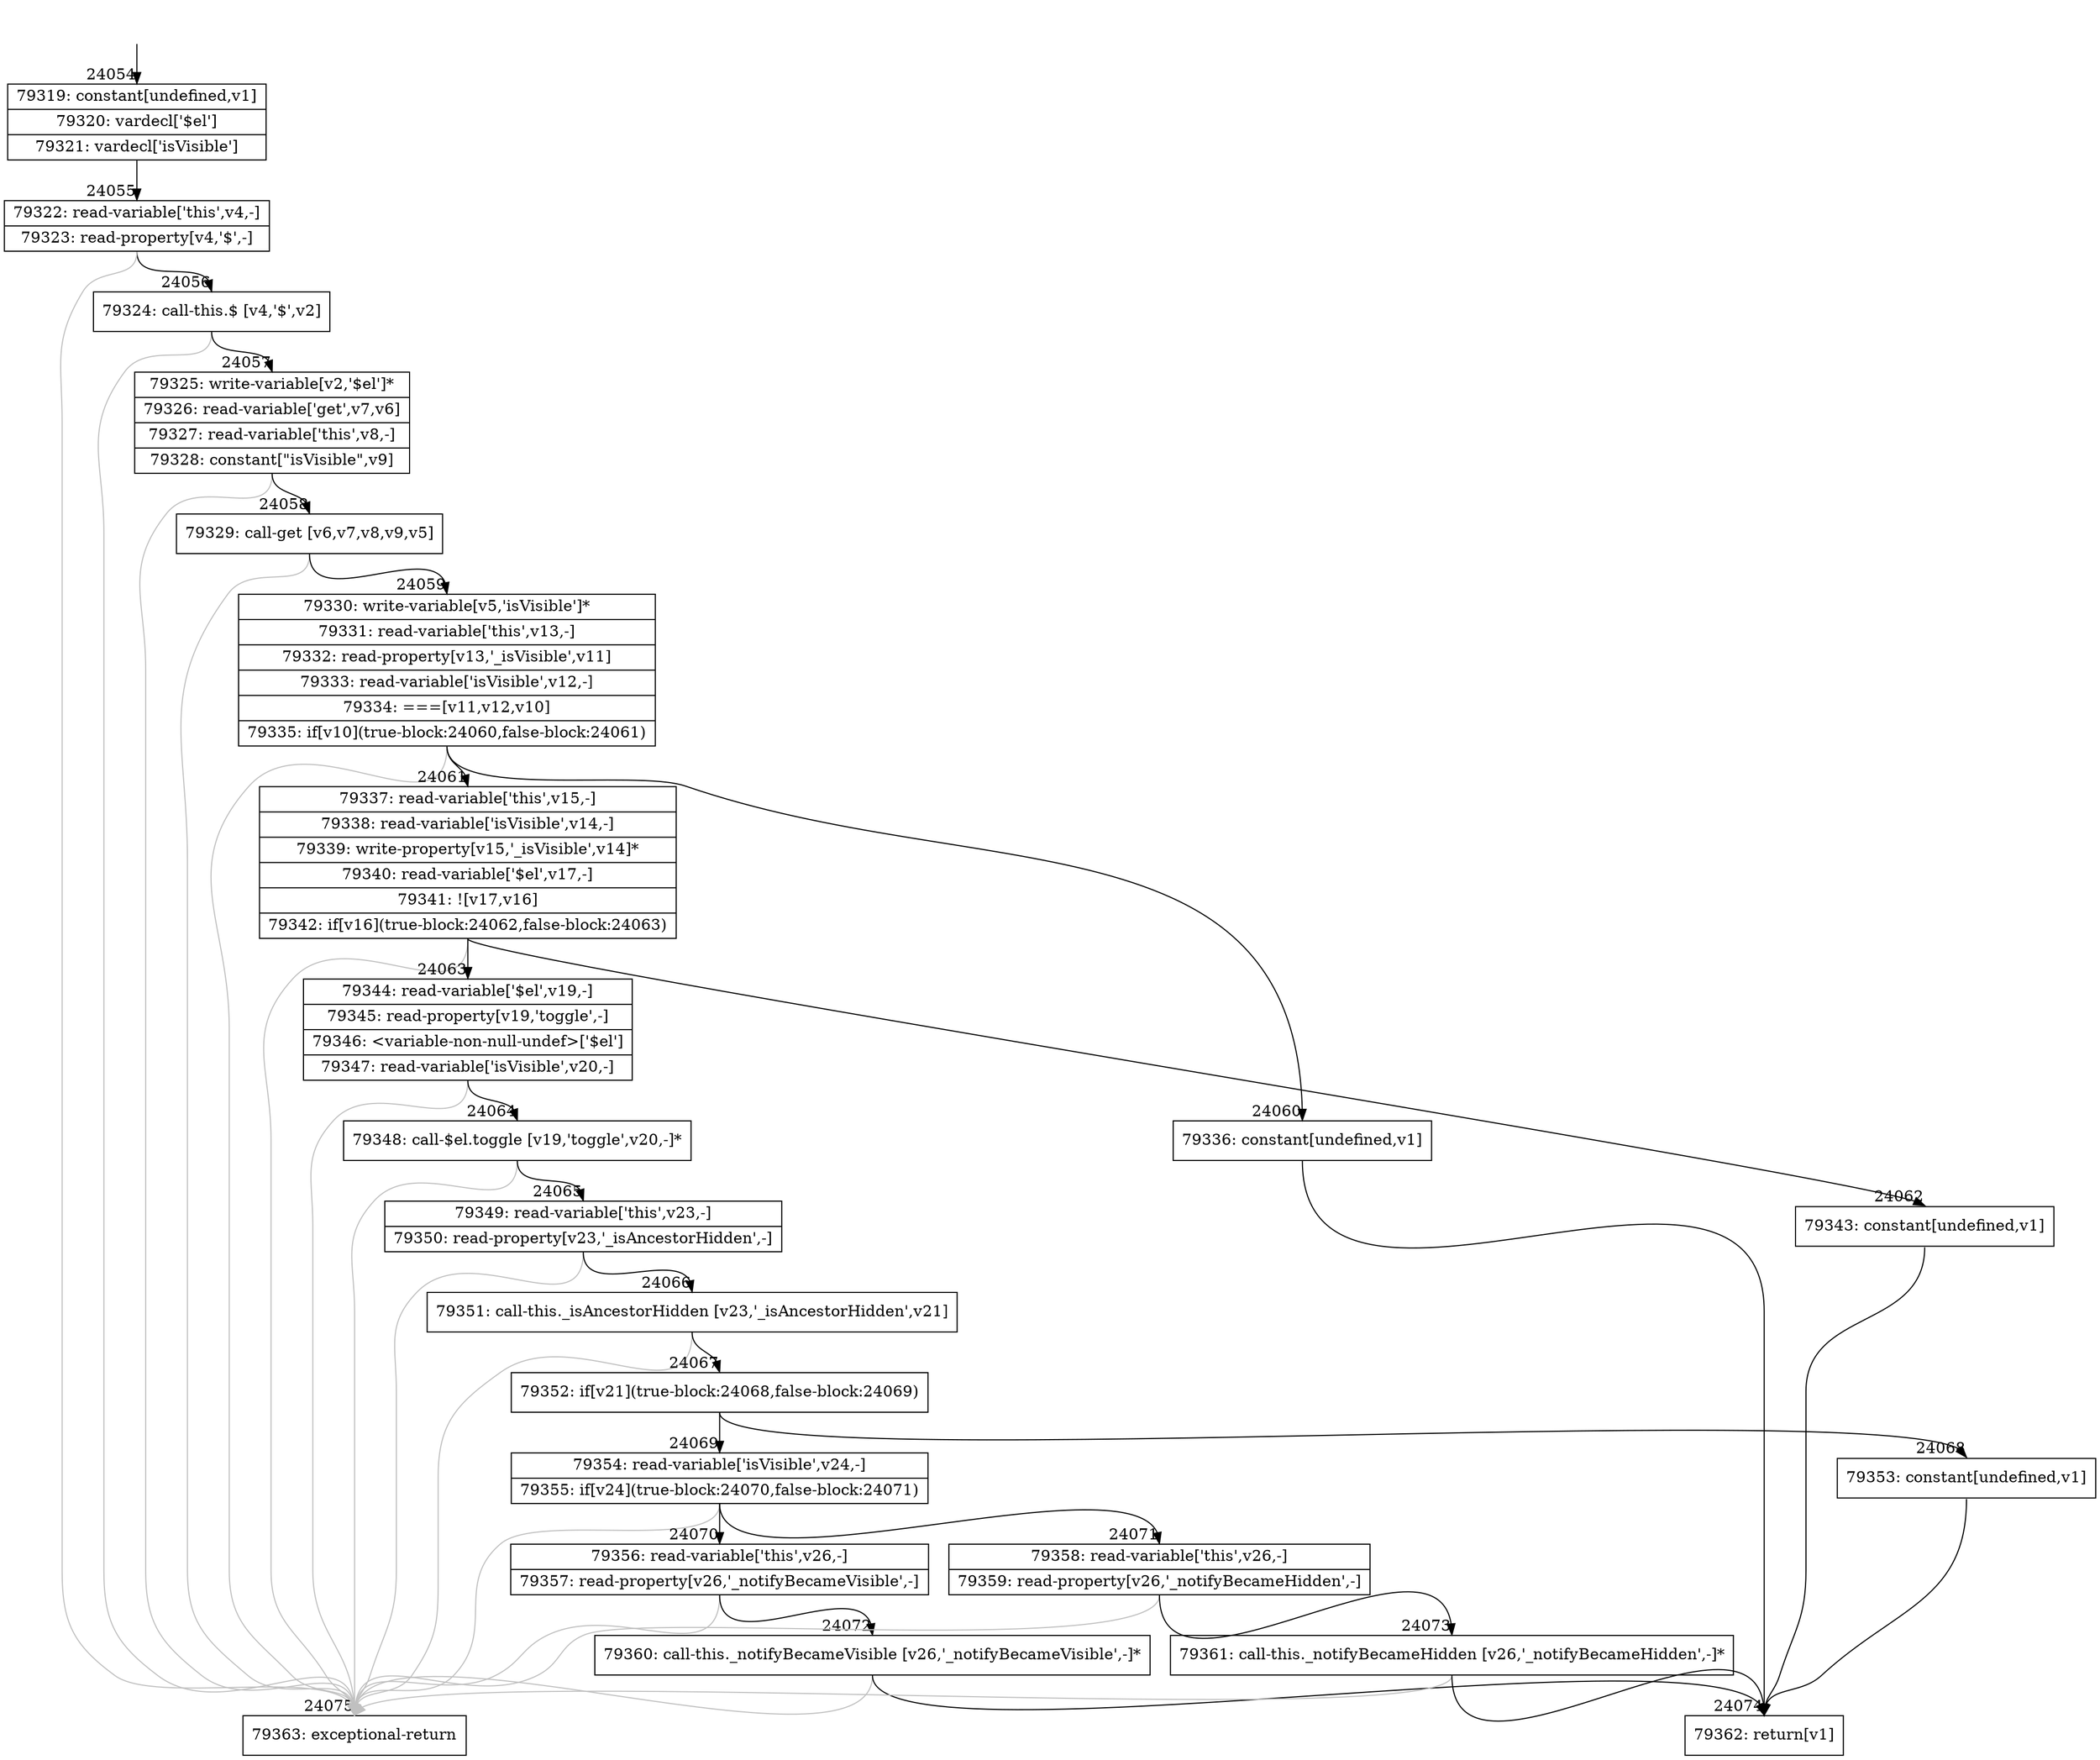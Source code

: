 digraph {
rankdir="TD"
BB_entry2105[shape=none,label=""];
BB_entry2105 -> BB24054 [tailport=s, headport=n, headlabel="    24054"]
BB24054 [shape=record label="{79319: constant[undefined,v1]|79320: vardecl['$el']|79321: vardecl['isVisible']}" ] 
BB24054 -> BB24055 [tailport=s, headport=n, headlabel="      24055"]
BB24055 [shape=record label="{79322: read-variable['this',v4,-]|79323: read-property[v4,'$',-]}" ] 
BB24055 -> BB24056 [tailport=s, headport=n, headlabel="      24056"]
BB24055 -> BB24075 [tailport=s, headport=n, color=gray, headlabel="      24075"]
BB24056 [shape=record label="{79324: call-this.$ [v4,'$',v2]}" ] 
BB24056 -> BB24057 [tailport=s, headport=n, headlabel="      24057"]
BB24056 -> BB24075 [tailport=s, headport=n, color=gray]
BB24057 [shape=record label="{79325: write-variable[v2,'$el']*|79326: read-variable['get',v7,v6]|79327: read-variable['this',v8,-]|79328: constant[\"isVisible\",v9]}" ] 
BB24057 -> BB24058 [tailport=s, headport=n, headlabel="      24058"]
BB24057 -> BB24075 [tailport=s, headport=n, color=gray]
BB24058 [shape=record label="{79329: call-get [v6,v7,v8,v9,v5]}" ] 
BB24058 -> BB24059 [tailport=s, headport=n, headlabel="      24059"]
BB24058 -> BB24075 [tailport=s, headport=n, color=gray]
BB24059 [shape=record label="{79330: write-variable[v5,'isVisible']*|79331: read-variable['this',v13,-]|79332: read-property[v13,'_isVisible',v11]|79333: read-variable['isVisible',v12,-]|79334: ===[v11,v12,v10]|79335: if[v10](true-block:24060,false-block:24061)}" ] 
BB24059 -> BB24060 [tailport=s, headport=n, headlabel="      24060"]
BB24059 -> BB24061 [tailport=s, headport=n, headlabel="      24061"]
BB24059 -> BB24075 [tailport=s, headport=n, color=gray]
BB24060 [shape=record label="{79336: constant[undefined,v1]}" ] 
BB24060 -> BB24074 [tailport=s, headport=n, headlabel="      24074"]
BB24061 [shape=record label="{79337: read-variable['this',v15,-]|79338: read-variable['isVisible',v14,-]|79339: write-property[v15,'_isVisible',v14]*|79340: read-variable['$el',v17,-]|79341: ![v17,v16]|79342: if[v16](true-block:24062,false-block:24063)}" ] 
BB24061 -> BB24062 [tailport=s, headport=n, headlabel="      24062"]
BB24061 -> BB24063 [tailport=s, headport=n, headlabel="      24063"]
BB24061 -> BB24075 [tailport=s, headport=n, color=gray]
BB24062 [shape=record label="{79343: constant[undefined,v1]}" ] 
BB24062 -> BB24074 [tailport=s, headport=n]
BB24063 [shape=record label="{79344: read-variable['$el',v19,-]|79345: read-property[v19,'toggle',-]|79346: \<variable-non-null-undef\>['$el']|79347: read-variable['isVisible',v20,-]}" ] 
BB24063 -> BB24064 [tailport=s, headport=n, headlabel="      24064"]
BB24063 -> BB24075 [tailport=s, headport=n, color=gray]
BB24064 [shape=record label="{79348: call-$el.toggle [v19,'toggle',v20,-]*}" ] 
BB24064 -> BB24065 [tailport=s, headport=n, headlabel="      24065"]
BB24064 -> BB24075 [tailport=s, headport=n, color=gray]
BB24065 [shape=record label="{79349: read-variable['this',v23,-]|79350: read-property[v23,'_isAncestorHidden',-]}" ] 
BB24065 -> BB24066 [tailport=s, headport=n, headlabel="      24066"]
BB24065 -> BB24075 [tailport=s, headport=n, color=gray]
BB24066 [shape=record label="{79351: call-this._isAncestorHidden [v23,'_isAncestorHidden',v21]}" ] 
BB24066 -> BB24067 [tailport=s, headport=n, headlabel="      24067"]
BB24066 -> BB24075 [tailport=s, headport=n, color=gray]
BB24067 [shape=record label="{79352: if[v21](true-block:24068,false-block:24069)}" ] 
BB24067 -> BB24068 [tailport=s, headport=n, headlabel="      24068"]
BB24067 -> BB24069 [tailport=s, headport=n, headlabel="      24069"]
BB24068 [shape=record label="{79353: constant[undefined,v1]}" ] 
BB24068 -> BB24074 [tailport=s, headport=n]
BB24069 [shape=record label="{79354: read-variable['isVisible',v24,-]|79355: if[v24](true-block:24070,false-block:24071)}" ] 
BB24069 -> BB24070 [tailport=s, headport=n, headlabel="      24070"]
BB24069 -> BB24071 [tailport=s, headport=n, headlabel="      24071"]
BB24069 -> BB24075 [tailport=s, headport=n, color=gray]
BB24070 [shape=record label="{79356: read-variable['this',v26,-]|79357: read-property[v26,'_notifyBecameVisible',-]}" ] 
BB24070 -> BB24072 [tailport=s, headport=n, headlabel="      24072"]
BB24070 -> BB24075 [tailport=s, headport=n, color=gray]
BB24071 [shape=record label="{79358: read-variable['this',v26,-]|79359: read-property[v26,'_notifyBecameHidden',-]}" ] 
BB24071 -> BB24073 [tailport=s, headport=n, headlabel="      24073"]
BB24071 -> BB24075 [tailport=s, headport=n, color=gray]
BB24072 [shape=record label="{79360: call-this._notifyBecameVisible [v26,'_notifyBecameVisible',-]*}" ] 
BB24072 -> BB24074 [tailport=s, headport=n]
BB24072 -> BB24075 [tailport=s, headport=n, color=gray]
BB24073 [shape=record label="{79361: call-this._notifyBecameHidden [v26,'_notifyBecameHidden',-]*}" ] 
BB24073 -> BB24074 [tailport=s, headport=n]
BB24073 -> BB24075 [tailport=s, headport=n, color=gray]
BB24074 [shape=record label="{79362: return[v1]}" ] 
BB24075 [shape=record label="{79363: exceptional-return}" ] 
//#$~ 45570
}
